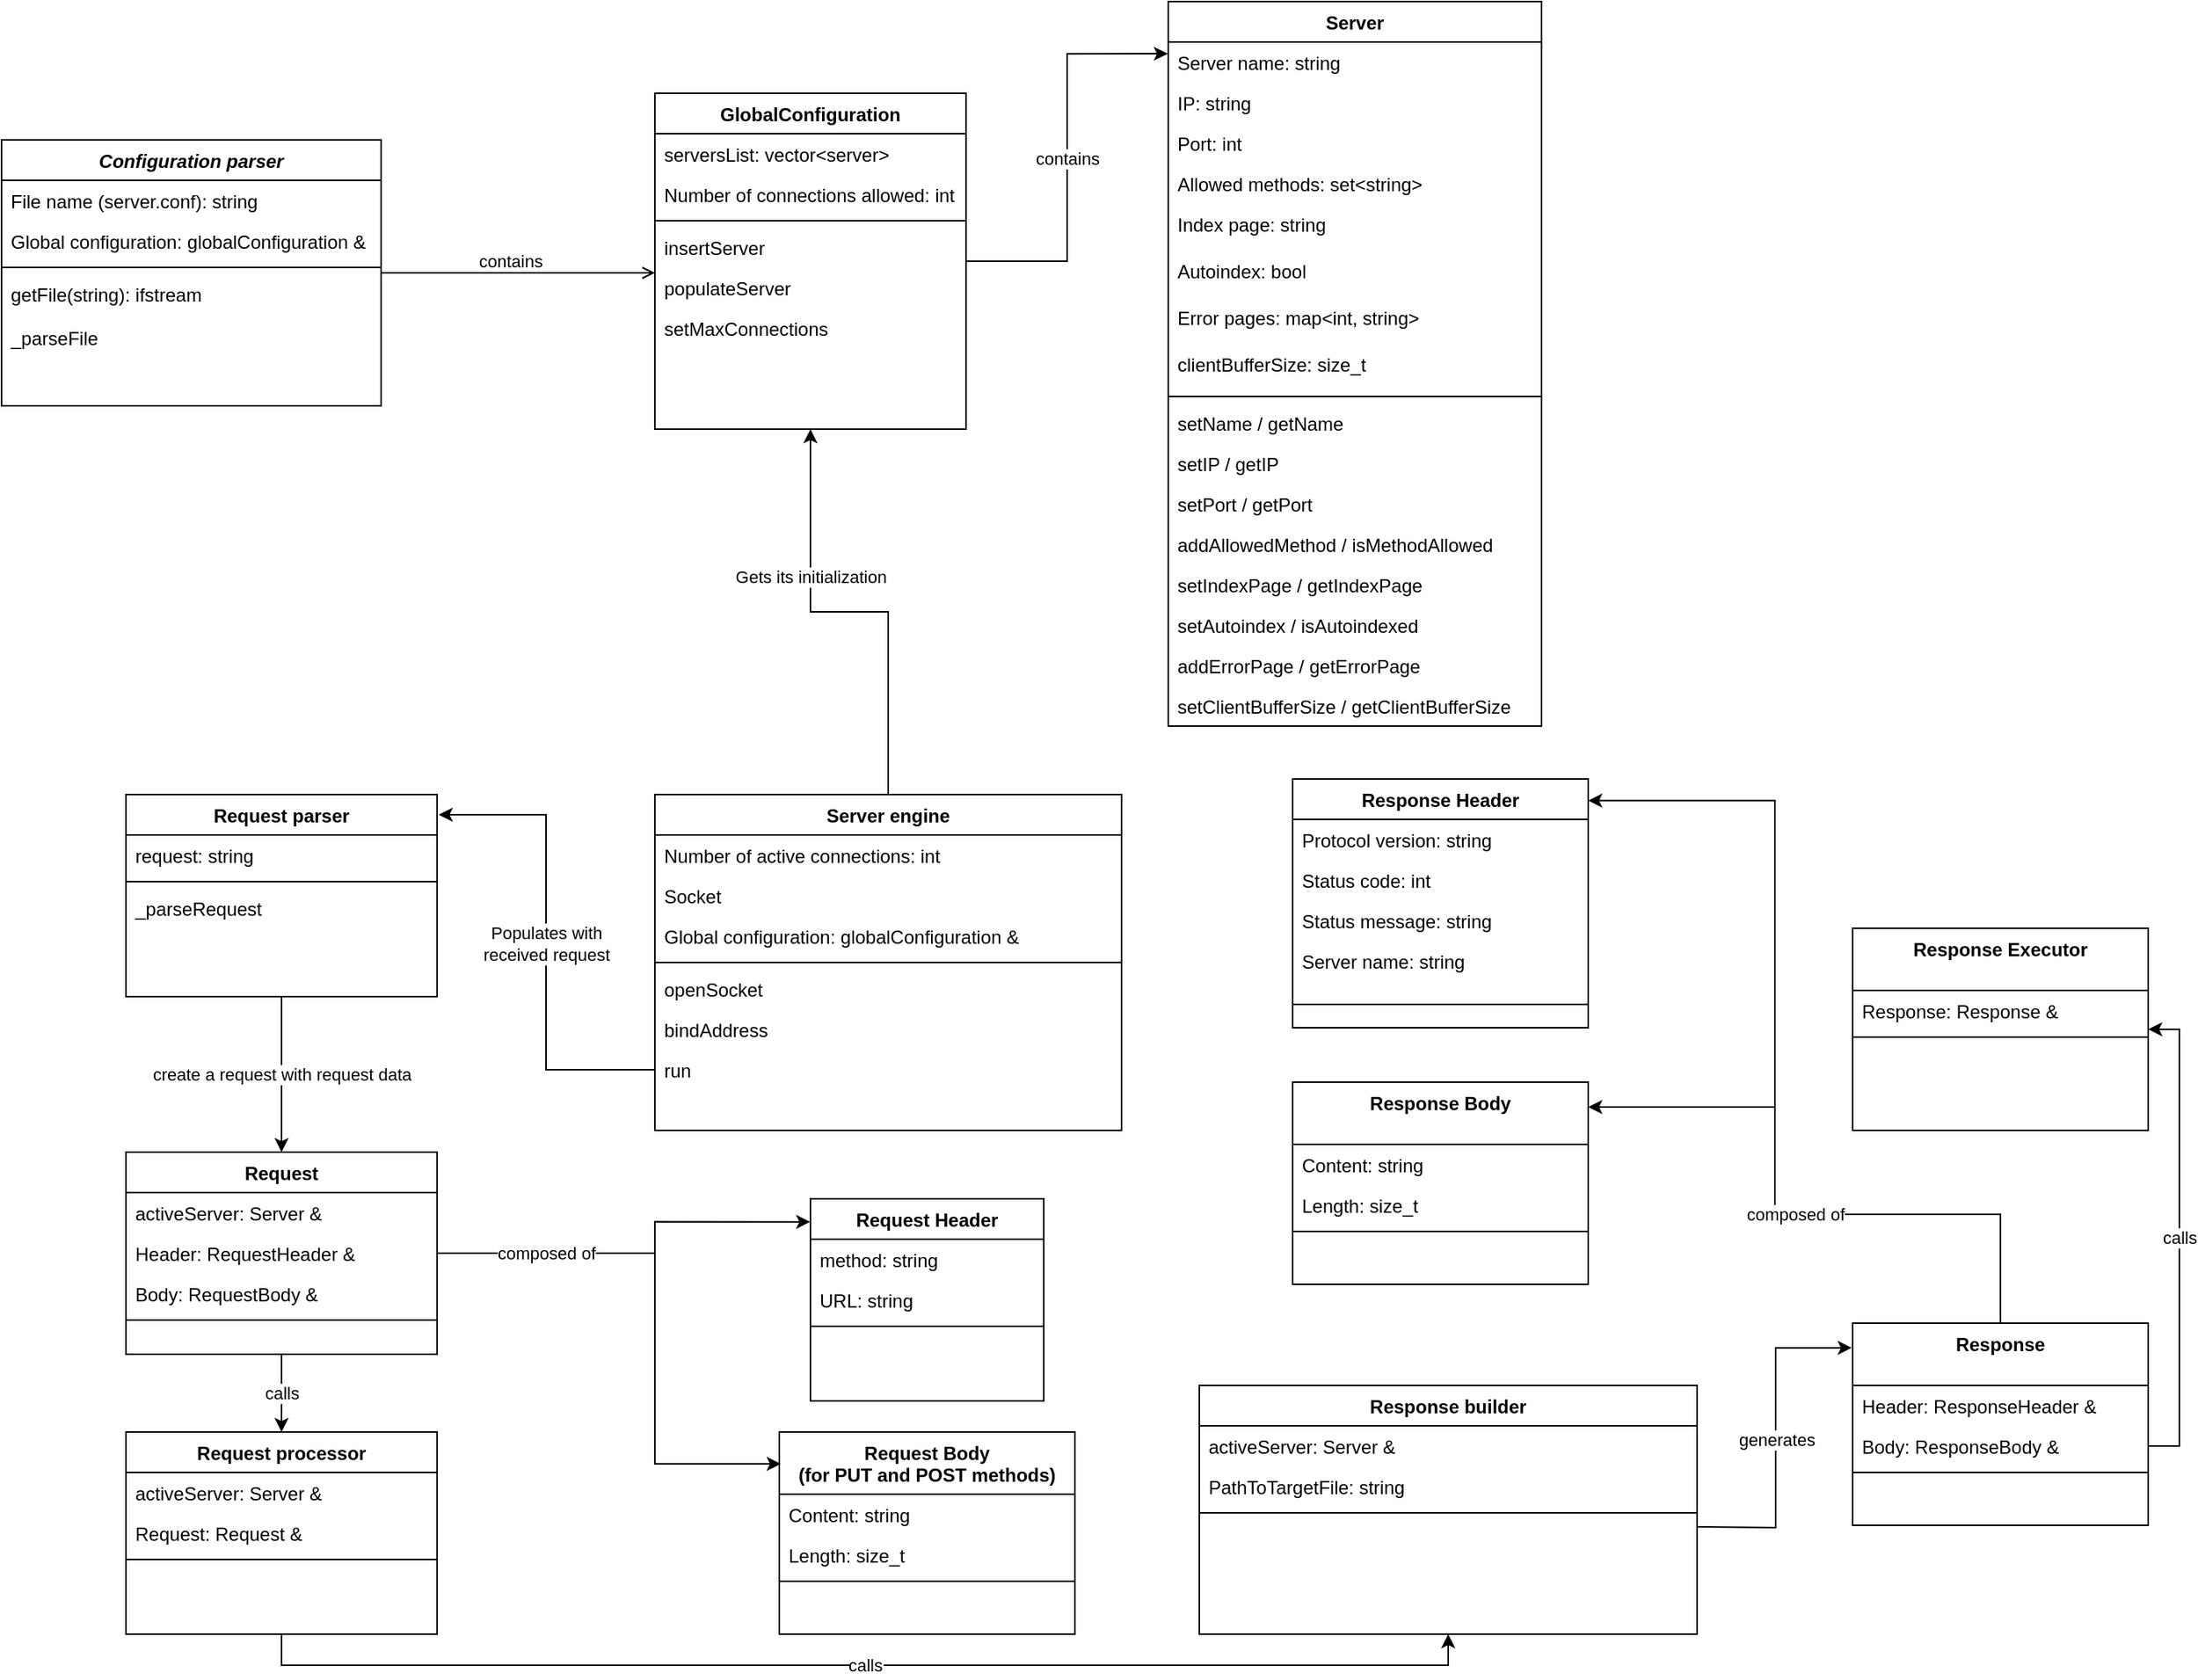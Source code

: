 <mxfile>
    <diagram id="C5RBs43oDa-KdzZeNtuy" name="Page-1">
        <mxGraphModel dx="722" dy="801" grid="1" gridSize="10" guides="1" tooltips="1" connect="1" arrows="1" fold="1" page="1" pageScale="1" pageWidth="1500" pageHeight="1169" math="0" shadow="0">
            <root>
                <mxCell id="WIyWlLk6GJQsqaUBKTNV-0"/>
                <mxCell id="WIyWlLk6GJQsqaUBKTNV-1" parent="WIyWlLk6GJQsqaUBKTNV-0"/>
                <mxCell id="zkfFHV4jXpPFQw0GAbJ--0" value="Configuration parser" style="swimlane;fontStyle=3;align=center;verticalAlign=top;childLayout=stackLayout;horizontal=1;startSize=26;horizontalStack=0;resizeParent=1;resizeLast=0;collapsible=1;marginBottom=0;rounded=0;shadow=0;strokeWidth=1;" parent="WIyWlLk6GJQsqaUBKTNV-1" vertex="1">
                    <mxGeometry x="10" y="129" width="244" height="171" as="geometry">
                        <mxRectangle x="230" y="140" width="160" height="26" as="alternateBounds"/>
                    </mxGeometry>
                </mxCell>
                <mxCell id="zkfFHV4jXpPFQw0GAbJ--1" value="File name (server.conf): string" style="text;align=left;verticalAlign=top;spacingLeft=4;spacingRight=4;overflow=hidden;rotatable=0;points=[[0,0.5],[1,0.5]];portConstraint=eastwest;" parent="zkfFHV4jXpPFQw0GAbJ--0" vertex="1">
                    <mxGeometry y="26" width="244" height="26" as="geometry"/>
                </mxCell>
                <mxCell id="zkfFHV4jXpPFQw0GAbJ--2" value="Global configuration: globalConfiguration &amp;" style="text;align=left;verticalAlign=top;spacingLeft=4;spacingRight=4;overflow=hidden;rotatable=0;points=[[0,0.5],[1,0.5]];portConstraint=eastwest;rounded=0;shadow=0;html=0;" parent="zkfFHV4jXpPFQw0GAbJ--0" vertex="1">
                    <mxGeometry y="52" width="244" height="26" as="geometry"/>
                </mxCell>
                <mxCell id="zkfFHV4jXpPFQw0GAbJ--4" value="" style="line;html=1;strokeWidth=1;align=left;verticalAlign=middle;spacingTop=-1;spacingLeft=3;spacingRight=3;rotatable=0;labelPosition=right;points=[];portConstraint=eastwest;" parent="zkfFHV4jXpPFQw0GAbJ--0" vertex="1">
                    <mxGeometry y="78" width="244" height="8" as="geometry"/>
                </mxCell>
                <mxCell id="oprgUAEJjMY1lW2L3Nvr-45" value="getFile(string): ifstream" style="text;align=left;verticalAlign=top;spacingLeft=4;spacingRight=4;overflow=hidden;rotatable=0;points=[[0,0.5],[1,0.5]];portConstraint=eastwest;" parent="zkfFHV4jXpPFQw0GAbJ--0" vertex="1">
                    <mxGeometry y="86" width="244" height="28" as="geometry"/>
                </mxCell>
                <mxCell id="zkfFHV4jXpPFQw0GAbJ--5" value="_parseFile" style="text;align=left;verticalAlign=top;spacingLeft=4;spacingRight=4;overflow=hidden;rotatable=0;points=[[0,0.5],[1,0.5]];portConstraint=eastwest;" parent="zkfFHV4jXpPFQw0GAbJ--0" vertex="1">
                    <mxGeometry y="114" width="244" height="30" as="geometry"/>
                </mxCell>
                <mxCell id="oprgUAEJjMY1lW2L3Nvr-10" value="contains" style="edgeStyle=orthogonalEdgeStyle;rounded=0;orthogonalLoop=1;jettySize=auto;html=1;entryX=-0.001;entryY=0.072;entryDx=0;entryDy=0;entryPerimeter=0;" parent="WIyWlLk6GJQsqaUBKTNV-1" source="zkfFHV4jXpPFQw0GAbJ--17" target="oprgUAEJjMY1lW2L3Nvr-1" edge="1">
                    <mxGeometry relative="1" as="geometry"/>
                </mxCell>
                <mxCell id="zkfFHV4jXpPFQw0GAbJ--17" value="GlobalConfiguration" style="swimlane;fontStyle=1;align=center;verticalAlign=top;childLayout=stackLayout;horizontal=1;startSize=26;horizontalStack=0;resizeParent=1;resizeLast=0;collapsible=1;marginBottom=0;rounded=0;shadow=0;strokeWidth=1;" parent="WIyWlLk6GJQsqaUBKTNV-1" vertex="1">
                    <mxGeometry x="430" y="99" width="200" height="216" as="geometry">
                        <mxRectangle x="550" y="140" width="160" height="26" as="alternateBounds"/>
                    </mxGeometry>
                </mxCell>
                <mxCell id="zkfFHV4jXpPFQw0GAbJ--18" value="serversList: vector&lt;server&gt;" style="text;align=left;verticalAlign=top;spacingLeft=4;spacingRight=4;overflow=hidden;rotatable=0;points=[[0,0.5],[1,0.5]];portConstraint=eastwest;" parent="zkfFHV4jXpPFQw0GAbJ--17" vertex="1">
                    <mxGeometry y="26" width="200" height="26" as="geometry"/>
                </mxCell>
                <mxCell id="zkfFHV4jXpPFQw0GAbJ--19" value="Number of connections allowed: int" style="text;align=left;verticalAlign=top;spacingLeft=4;spacingRight=4;overflow=hidden;rotatable=0;points=[[0,0.5],[1,0.5]];portConstraint=eastwest;rounded=0;shadow=0;html=0;" parent="zkfFHV4jXpPFQw0GAbJ--17" vertex="1">
                    <mxGeometry y="52" width="200" height="26" as="geometry"/>
                </mxCell>
                <mxCell id="zkfFHV4jXpPFQw0GAbJ--23" value="" style="line;html=1;strokeWidth=1;align=left;verticalAlign=middle;spacingTop=-1;spacingLeft=3;spacingRight=3;rotatable=0;labelPosition=right;points=[];portConstraint=eastwest;" parent="zkfFHV4jXpPFQw0GAbJ--17" vertex="1">
                    <mxGeometry y="78" width="200" height="8" as="geometry"/>
                </mxCell>
                <mxCell id="zkfFHV4jXpPFQw0GAbJ--24" value="insertServer" style="text;align=left;verticalAlign=top;spacingLeft=4;spacingRight=4;overflow=hidden;rotatable=0;points=[[0,0.5],[1,0.5]];portConstraint=eastwest;" parent="zkfFHV4jXpPFQw0GAbJ--17" vertex="1">
                    <mxGeometry y="86" width="200" height="26" as="geometry"/>
                </mxCell>
                <mxCell id="zkfFHV4jXpPFQw0GAbJ--25" value="populateServer" style="text;align=left;verticalAlign=top;spacingLeft=4;spacingRight=4;overflow=hidden;rotatable=0;points=[[0,0.5],[1,0.5]];portConstraint=eastwest;" parent="zkfFHV4jXpPFQw0GAbJ--17" vertex="1">
                    <mxGeometry y="112" width="200" height="26" as="geometry"/>
                </mxCell>
                <mxCell id="oprgUAEJjMY1lW2L3Nvr-37" value="setMaxConnections" style="text;align=left;verticalAlign=top;spacingLeft=4;spacingRight=4;overflow=hidden;rotatable=0;points=[[0,0.5],[1,0.5]];portConstraint=eastwest;" parent="zkfFHV4jXpPFQw0GAbJ--17" vertex="1">
                    <mxGeometry y="138" width="200" height="26" as="geometry"/>
                </mxCell>
                <mxCell id="zkfFHV4jXpPFQw0GAbJ--26" value="contains" style="endArrow=open;shadow=0;strokeWidth=1;rounded=0;endFill=1;edgeStyle=elbowEdgeStyle;elbow=vertical;" parent="WIyWlLk6GJQsqaUBKTNV-1" source="zkfFHV4jXpPFQw0GAbJ--0" target="zkfFHV4jXpPFQw0GAbJ--17" edge="1">
                    <mxGeometry x="-0.053" y="8" relative="1" as="geometry">
                        <mxPoint x="344" y="201" as="sourcePoint"/>
                        <mxPoint x="504" y="201" as="targetPoint"/>
                        <mxPoint as="offset"/>
                    </mxGeometry>
                </mxCell>
                <mxCell id="oprgUAEJjMY1lW2L3Nvr-1" value="Server" style="swimlane;fontStyle=1;align=center;verticalAlign=top;childLayout=stackLayout;horizontal=1;startSize=26;horizontalStack=0;resizeParent=1;resizeLast=0;collapsible=1;marginBottom=0;rounded=0;shadow=0;strokeWidth=1;glass=0;sketch=0;" parent="WIyWlLk6GJQsqaUBKTNV-1" vertex="1">
                    <mxGeometry x="760" y="40" width="240" height="466" as="geometry">
                        <mxRectangle x="550" y="140" width="160" height="26" as="alternateBounds"/>
                    </mxGeometry>
                </mxCell>
                <mxCell id="oprgUAEJjMY1lW2L3Nvr-3" value="Server name: string" style="text;align=left;verticalAlign=top;spacingLeft=4;spacingRight=4;overflow=hidden;rotatable=0;points=[[0,0.5],[1,0.5]];portConstraint=eastwest;rounded=0;shadow=0;html=0;fontStyle=0" parent="oprgUAEJjMY1lW2L3Nvr-1" vertex="1">
                    <mxGeometry y="26" width="240" height="26" as="geometry"/>
                </mxCell>
                <mxCell id="oprgUAEJjMY1lW2L3Nvr-2" value="IP: string" style="text;align=left;verticalAlign=top;spacingLeft=4;spacingRight=4;overflow=hidden;rotatable=0;points=[[0,0.5],[1,0.5]];portConstraint=eastwest;fontStyle=0" parent="oprgUAEJjMY1lW2L3Nvr-1" vertex="1">
                    <mxGeometry y="52" width="240" height="26" as="geometry"/>
                </mxCell>
                <mxCell id="oprgUAEJjMY1lW2L3Nvr-4" value="Port: int" style="text;align=left;verticalAlign=top;spacingLeft=4;spacingRight=4;overflow=hidden;rotatable=0;points=[[0,0.5],[1,0.5]];portConstraint=eastwest;rounded=0;shadow=0;html=0;fontStyle=0" parent="oprgUAEJjMY1lW2L3Nvr-1" vertex="1">
                    <mxGeometry y="78" width="240" height="26" as="geometry"/>
                </mxCell>
                <mxCell id="oprgUAEJjMY1lW2L3Nvr-5" value="Allowed methods: set&lt;string&gt;" style="text;align=left;verticalAlign=top;spacingLeft=4;spacingRight=4;overflow=hidden;rotatable=0;points=[[0,0.5],[1,0.5]];portConstraint=eastwest;rounded=0;shadow=0;html=0;fontStyle=0" parent="oprgUAEJjMY1lW2L3Nvr-1" vertex="1">
                    <mxGeometry y="104" width="240" height="26" as="geometry"/>
                </mxCell>
                <mxCell id="oprgUAEJjMY1lW2L3Nvr-6" value="Index page: string" style="text;align=left;verticalAlign=top;spacingLeft=4;spacingRight=4;overflow=hidden;rotatable=0;points=[[0,0.5],[1,0.5]];portConstraint=eastwest;rounded=0;shadow=0;html=0;fontStyle=0" parent="oprgUAEJjMY1lW2L3Nvr-1" vertex="1">
                    <mxGeometry y="130" width="240" height="30" as="geometry"/>
                </mxCell>
                <mxCell id="oprgUAEJjMY1lW2L3Nvr-36" value="Autoindex: bool" style="text;align=left;verticalAlign=top;spacingLeft=4;spacingRight=4;overflow=hidden;rotatable=0;points=[[0,0.5],[1,0.5]];portConstraint=eastwest;rounded=0;shadow=0;html=0;fontStyle=0" parent="oprgUAEJjMY1lW2L3Nvr-1" vertex="1">
                    <mxGeometry y="160" width="240" height="30" as="geometry"/>
                </mxCell>
                <mxCell id="oprgUAEJjMY1lW2L3Nvr-35" value="Error pages: map&lt;int, string&gt;" style="text;align=left;verticalAlign=top;spacingLeft=4;spacingRight=4;overflow=hidden;rotatable=0;points=[[0,0.5],[1,0.5]];portConstraint=eastwest;rounded=0;shadow=0;html=0;fontStyle=0" parent="oprgUAEJjMY1lW2L3Nvr-1" vertex="1">
                    <mxGeometry y="190" width="240" height="30" as="geometry"/>
                </mxCell>
                <mxCell id="oprgUAEJjMY1lW2L3Nvr-34" value="clientBufferSize: size_t" style="text;align=left;verticalAlign=top;spacingLeft=4;spacingRight=4;overflow=hidden;rotatable=0;points=[[0,0.5],[1,0.5]];portConstraint=eastwest;rounded=0;shadow=0;html=0;fontStyle=0" parent="oprgUAEJjMY1lW2L3Nvr-1" vertex="1">
                    <mxGeometry y="220" width="240" height="30" as="geometry"/>
                </mxCell>
                <mxCell id="oprgUAEJjMY1lW2L3Nvr-7" value="" style="line;html=1;strokeWidth=1;align=left;verticalAlign=middle;spacingTop=-1;spacingLeft=3;spacingRight=3;rotatable=0;labelPosition=right;points=[];portConstraint=eastwest;" parent="oprgUAEJjMY1lW2L3Nvr-1" vertex="1">
                    <mxGeometry y="250" width="240" height="8" as="geometry"/>
                </mxCell>
                <mxCell id="oprgUAEJjMY1lW2L3Nvr-9" value="setName / getName" style="text;align=left;verticalAlign=top;spacingLeft=4;spacingRight=4;overflow=hidden;rotatable=0;points=[[0,0.5],[1,0.5]];portConstraint=eastwest;" parent="oprgUAEJjMY1lW2L3Nvr-1" vertex="1">
                    <mxGeometry y="258" width="240" height="26" as="geometry"/>
                </mxCell>
                <mxCell id="oprgUAEJjMY1lW2L3Nvr-8" value="setIP / getIP" style="text;align=left;verticalAlign=top;spacingLeft=4;spacingRight=4;overflow=hidden;rotatable=0;points=[[0,0.5],[1,0.5]];portConstraint=eastwest;" parent="oprgUAEJjMY1lW2L3Nvr-1" vertex="1">
                    <mxGeometry y="284" width="240" height="26" as="geometry"/>
                </mxCell>
                <mxCell id="oprgUAEJjMY1lW2L3Nvr-17" value="setPort / getPort" style="text;align=left;verticalAlign=top;spacingLeft=4;spacingRight=4;overflow=hidden;rotatable=0;points=[[0,0.5],[1,0.5]];portConstraint=eastwest;" parent="oprgUAEJjMY1lW2L3Nvr-1" vertex="1">
                    <mxGeometry y="310" width="240" height="26" as="geometry"/>
                </mxCell>
                <mxCell id="0" value="addAllowedMethod / isMethodAllowed" style="text;align=left;verticalAlign=top;spacingLeft=4;spacingRight=4;overflow=hidden;rotatable=0;points=[[0,0.5],[1,0.5]];portConstraint=eastwest;" vertex="1" parent="oprgUAEJjMY1lW2L3Nvr-1">
                    <mxGeometry y="336" width="240" height="26" as="geometry"/>
                </mxCell>
                <mxCell id="1" value="setIndexPage / getIndexPage" style="text;align=left;verticalAlign=top;spacingLeft=4;spacingRight=4;overflow=hidden;rotatable=0;points=[[0,0.5],[1,0.5]];portConstraint=eastwest;" vertex="1" parent="oprgUAEJjMY1lW2L3Nvr-1">
                    <mxGeometry y="362" width="240" height="26" as="geometry"/>
                </mxCell>
                <mxCell id="oprgUAEJjMY1lW2L3Nvr-18" value="setAutoindex / isAutoindexed" style="text;align=left;verticalAlign=top;spacingLeft=4;spacingRight=4;overflow=hidden;rotatable=0;points=[[0,0.5],[1,0.5]];portConstraint=eastwest;" parent="oprgUAEJjMY1lW2L3Nvr-1" vertex="1">
                    <mxGeometry y="388" width="240" height="26" as="geometry"/>
                </mxCell>
                <mxCell id="qIc10v1bF7AHO4W7wMpP-0" value="addErrorPage / getErrorPage" style="text;align=left;verticalAlign=top;spacingLeft=4;spacingRight=4;overflow=hidden;rotatable=0;points=[[0,0.5],[1,0.5]];portConstraint=eastwest;" parent="oprgUAEJjMY1lW2L3Nvr-1" vertex="1">
                    <mxGeometry y="414" width="240" height="26" as="geometry"/>
                </mxCell>
                <mxCell id="oprgUAEJjMY1lW2L3Nvr-33" value="setClientBufferSize / getClientBufferSize" style="text;align=left;verticalAlign=top;spacingLeft=4;spacingRight=4;overflow=hidden;rotatable=0;points=[[0,0.5],[1,0.5]];portConstraint=eastwest;" parent="oprgUAEJjMY1lW2L3Nvr-1" vertex="1">
                    <mxGeometry y="440" width="240" height="26" as="geometry"/>
                </mxCell>
                <mxCell id="oprgUAEJjMY1lW2L3Nvr-40" value="Gets its initialization" style="edgeStyle=orthogonalEdgeStyle;rounded=0;orthogonalLoop=1;jettySize=auto;html=1;exitX=0.5;exitY=0;exitDx=0;exitDy=0;entryX=0.5;entryY=1;entryDx=0;entryDy=0;" parent="WIyWlLk6GJQsqaUBKTNV-1" source="oprgUAEJjMY1lW2L3Nvr-11" target="zkfFHV4jXpPFQw0GAbJ--17" edge="1">
                    <mxGeometry x="0.333" relative="1" as="geometry">
                        <mxPoint as="offset"/>
                    </mxGeometry>
                </mxCell>
                <mxCell id="oprgUAEJjMY1lW2L3Nvr-11" value="Server engine" style="swimlane;fontStyle=1;align=center;verticalAlign=top;childLayout=stackLayout;horizontal=1;startSize=26;horizontalStack=0;resizeParent=1;resizeLast=0;collapsible=1;marginBottom=0;rounded=0;shadow=0;strokeWidth=1;" parent="WIyWlLk6GJQsqaUBKTNV-1" vertex="1">
                    <mxGeometry x="430" y="550" width="300" height="216" as="geometry">
                        <mxRectangle x="550" y="140" width="160" height="26" as="alternateBounds"/>
                    </mxGeometry>
                </mxCell>
                <mxCell id="oprgUAEJjMY1lW2L3Nvr-12" value="Number of active connections: int" style="text;align=left;verticalAlign=top;spacingLeft=4;spacingRight=4;overflow=hidden;rotatable=0;points=[[0,0.5],[1,0.5]];portConstraint=eastwest;" parent="oprgUAEJjMY1lW2L3Nvr-11" vertex="1">
                    <mxGeometry y="26" width="300" height="26" as="geometry"/>
                </mxCell>
                <mxCell id="oprgUAEJjMY1lW2L3Nvr-44" value="Socket" style="text;align=left;verticalAlign=top;spacingLeft=4;spacingRight=4;overflow=hidden;rotatable=0;points=[[0,0.5],[1,0.5]];portConstraint=eastwest;" parent="oprgUAEJjMY1lW2L3Nvr-11" vertex="1">
                    <mxGeometry y="52" width="300" height="26" as="geometry"/>
                </mxCell>
                <mxCell id="wvSWcAqAvISwRuBZr9na-14" value="Global configuration: globalConfiguration &amp;" style="text;align=left;verticalAlign=top;spacingLeft=4;spacingRight=4;overflow=hidden;rotatable=0;points=[[0,0.5],[1,0.5]];portConstraint=eastwest;" parent="oprgUAEJjMY1lW2L3Nvr-11" vertex="1">
                    <mxGeometry y="78" width="300" height="26" as="geometry"/>
                </mxCell>
                <mxCell id="oprgUAEJjMY1lW2L3Nvr-14" value="" style="line;html=1;strokeWidth=1;align=left;verticalAlign=middle;spacingTop=-1;spacingLeft=3;spacingRight=3;rotatable=0;labelPosition=right;points=[];portConstraint=eastwest;" parent="oprgUAEJjMY1lW2L3Nvr-11" vertex="1">
                    <mxGeometry y="104" width="300" height="8" as="geometry"/>
                </mxCell>
                <mxCell id="oprgUAEJjMY1lW2L3Nvr-15" value="openSocket" style="text;align=left;verticalAlign=top;spacingLeft=4;spacingRight=4;overflow=hidden;rotatable=0;points=[[0,0.5],[1,0.5]];portConstraint=eastwest;" parent="oprgUAEJjMY1lW2L3Nvr-11" vertex="1">
                    <mxGeometry y="112" width="300" height="26" as="geometry"/>
                </mxCell>
                <mxCell id="oprgUAEJjMY1lW2L3Nvr-16" value="bindAddress" style="text;align=left;verticalAlign=top;spacingLeft=4;spacingRight=4;overflow=hidden;rotatable=0;points=[[0,0.5],[1,0.5]];portConstraint=eastwest;" parent="oprgUAEJjMY1lW2L3Nvr-11" vertex="1">
                    <mxGeometry y="138" width="300" height="26" as="geometry"/>
                </mxCell>
                <mxCell id="wvSWcAqAvISwRuBZr9na-0" value="run" style="text;align=left;verticalAlign=top;spacingLeft=4;spacingRight=4;overflow=hidden;rotatable=0;points=[[0,0.5],[1,0.5]];portConstraint=eastwest;" parent="oprgUAEJjMY1lW2L3Nvr-11" vertex="1">
                    <mxGeometry y="164" width="300" height="26" as="geometry"/>
                </mxCell>
                <mxCell id="wvSWcAqAvISwRuBZr9na-16" value="create a request with request data" style="edgeStyle=orthogonalEdgeStyle;rounded=0;orthogonalLoop=1;jettySize=auto;html=1;entryX=0.5;entryY=0;entryDx=0;entryDy=0;" parent="WIyWlLk6GJQsqaUBKTNV-1" source="wvSWcAqAvISwRuBZr9na-1" target="oh0f0KSU-UFR9U9z4vLB-1" edge="1">
                    <mxGeometry relative="1" as="geometry"/>
                </mxCell>
                <mxCell id="wvSWcAqAvISwRuBZr9na-1" value="Request parser" style="swimlane;fontStyle=1;align=center;verticalAlign=top;childLayout=stackLayout;horizontal=1;startSize=26;horizontalStack=0;resizeParent=1;resizeLast=0;collapsible=1;marginBottom=0;rounded=0;shadow=0;strokeWidth=1;" parent="WIyWlLk6GJQsqaUBKTNV-1" vertex="1">
                    <mxGeometry x="90" y="550" width="200" height="130" as="geometry">
                        <mxRectangle x="550" y="140" width="160" height="26" as="alternateBounds"/>
                    </mxGeometry>
                </mxCell>
                <mxCell id="wvSWcAqAvISwRuBZr9na-2" value="request: string" style="text;align=left;verticalAlign=top;spacingLeft=4;spacingRight=4;overflow=hidden;rotatable=0;points=[[0,0.5],[1,0.5]];portConstraint=eastwest;" parent="wvSWcAqAvISwRuBZr9na-1" vertex="1">
                    <mxGeometry y="26" width="200" height="26" as="geometry"/>
                </mxCell>
                <mxCell id="wvSWcAqAvISwRuBZr9na-4" value="" style="line;html=1;strokeWidth=1;align=left;verticalAlign=middle;spacingTop=-1;spacingLeft=3;spacingRight=3;rotatable=0;labelPosition=right;points=[];portConstraint=eastwest;" parent="wvSWcAqAvISwRuBZr9na-1" vertex="1">
                    <mxGeometry y="52" width="200" height="8" as="geometry"/>
                </mxCell>
                <mxCell id="wvSWcAqAvISwRuBZr9na-6" value="_parseRequest" style="text;align=left;verticalAlign=top;spacingLeft=4;spacingRight=4;overflow=hidden;rotatable=0;points=[[0,0.5],[1,0.5]];portConstraint=eastwest;" parent="wvSWcAqAvISwRuBZr9na-1" vertex="1">
                    <mxGeometry y="60" width="200" height="26" as="geometry"/>
                </mxCell>
                <mxCell id="oh0f0KSU-UFR9U9z4vLB-6" value="calls" style="edgeStyle=orthogonalEdgeStyle;rounded=0;orthogonalLoop=1;jettySize=auto;html=1;exitX=0.5;exitY=1;exitDx=0;exitDy=0;entryX=0.5;entryY=0;entryDx=0;entryDy=0;" parent="WIyWlLk6GJQsqaUBKTNV-1" source="oh0f0KSU-UFR9U9z4vLB-1" target="wvSWcAqAvISwRuBZr9na-8" edge="1">
                    <mxGeometry relative="1" as="geometry">
                        <mxPoint x="220" y="930" as="targetPoint"/>
                    </mxGeometry>
                </mxCell>
                <mxCell id="km5rrZmNvYClRYxKiqd--18" value="calls" style="edgeStyle=orthogonalEdgeStyle;rounded=0;orthogonalLoop=1;jettySize=auto;html=1;entryX=0.5;entryY=1;entryDx=0;entryDy=0;" parent="WIyWlLk6GJQsqaUBKTNV-1" source="wvSWcAqAvISwRuBZr9na-8" target="km5rrZmNvYClRYxKiqd--0" edge="1">
                    <mxGeometry relative="1" as="geometry">
                        <Array as="points">
                            <mxPoint x="190" y="1110"/>
                            <mxPoint x="940" y="1110"/>
                        </Array>
                    </mxGeometry>
                </mxCell>
                <mxCell id="wvSWcAqAvISwRuBZr9na-8" value="Request processor" style="swimlane;fontStyle=1;align=center;verticalAlign=top;childLayout=stackLayout;horizontal=1;startSize=26;horizontalStack=0;resizeParent=1;resizeLast=0;collapsible=1;marginBottom=0;rounded=0;shadow=0;strokeWidth=1;" parent="WIyWlLk6GJQsqaUBKTNV-1" vertex="1">
                    <mxGeometry x="90" y="960" width="200" height="130" as="geometry">
                        <mxRectangle x="550" y="140" width="160" height="26" as="alternateBounds"/>
                    </mxGeometry>
                </mxCell>
                <mxCell id="wvSWcAqAvISwRuBZr9na-9" value="activeServer: Server &amp;" style="text;align=left;verticalAlign=top;spacingLeft=4;spacingRight=4;overflow=hidden;rotatable=0;points=[[0,0.5],[1,0.5]];portConstraint=eastwest;" parent="wvSWcAqAvISwRuBZr9na-8" vertex="1">
                    <mxGeometry y="26" width="200" height="26" as="geometry"/>
                </mxCell>
                <mxCell id="wvSWcAqAvISwRuBZr9na-19" value="Request: Request &amp;" style="text;align=left;verticalAlign=top;spacingLeft=4;spacingRight=4;overflow=hidden;rotatable=0;points=[[0,0.5],[1,0.5]];portConstraint=eastwest;" parent="wvSWcAqAvISwRuBZr9na-8" vertex="1">
                    <mxGeometry y="52" width="200" height="26" as="geometry"/>
                </mxCell>
                <mxCell id="wvSWcAqAvISwRuBZr9na-10" value="" style="line;html=1;strokeWidth=1;align=left;verticalAlign=middle;spacingTop=-1;spacingLeft=3;spacingRight=3;rotatable=0;labelPosition=right;points=[];portConstraint=eastwest;" parent="wvSWcAqAvISwRuBZr9na-8" vertex="1">
                    <mxGeometry y="78" width="200" height="8" as="geometry"/>
                </mxCell>
                <mxCell id="wvSWcAqAvISwRuBZr9na-13" value="Populates with&lt;br&gt;received request" style="edgeStyle=orthogonalEdgeStyle;rounded=0;orthogonalLoop=1;jettySize=auto;html=1;entryX=1.005;entryY=0.1;entryDx=0;entryDy=0;entryPerimeter=0;" parent="WIyWlLk6GJQsqaUBKTNV-1" source="wvSWcAqAvISwRuBZr9na-0" target="wvSWcAqAvISwRuBZr9na-1" edge="1">
                    <mxGeometry relative="1" as="geometry"/>
                </mxCell>
                <mxCell id="oh0f0KSU-UFR9U9z4vLB-1" value="Request" style="swimlane;fontStyle=1;align=center;verticalAlign=top;childLayout=stackLayout;horizontal=1;startSize=26;horizontalStack=0;resizeParent=1;resizeLast=0;collapsible=1;marginBottom=0;rounded=0;shadow=0;strokeWidth=1;" parent="WIyWlLk6GJQsqaUBKTNV-1" vertex="1">
                    <mxGeometry x="90" y="780" width="200" height="130" as="geometry">
                        <mxRectangle x="550" y="140" width="160" height="26" as="alternateBounds"/>
                    </mxGeometry>
                </mxCell>
                <mxCell id="oh0f0KSU-UFR9U9z4vLB-2" value="activeServer: Server &amp;" style="text;align=left;verticalAlign=top;spacingLeft=4;spacingRight=4;overflow=hidden;rotatable=0;points=[[0,0.5],[1,0.5]];portConstraint=eastwest;" parent="oh0f0KSU-UFR9U9z4vLB-1" vertex="1">
                    <mxGeometry y="26" width="200" height="26" as="geometry"/>
                </mxCell>
                <mxCell id="oh0f0KSU-UFR9U9z4vLB-3" value="Header: RequestHeader &amp;" style="text;align=left;verticalAlign=top;spacingLeft=4;spacingRight=4;overflow=hidden;rotatable=0;points=[[0,0.5],[1,0.5]];portConstraint=eastwest;" parent="oh0f0KSU-UFR9U9z4vLB-1" vertex="1">
                    <mxGeometry y="52" width="200" height="26" as="geometry"/>
                </mxCell>
                <mxCell id="km5rrZmNvYClRYxKiqd--15" value="Body: RequestBody &amp;" style="text;align=left;verticalAlign=top;spacingLeft=4;spacingRight=4;overflow=hidden;rotatable=0;points=[[0,0.5],[1,0.5]];portConstraint=eastwest;" parent="oh0f0KSU-UFR9U9z4vLB-1" vertex="1">
                    <mxGeometry y="78" width="200" height="26" as="geometry"/>
                </mxCell>
                <mxCell id="oh0f0KSU-UFR9U9z4vLB-4" value="" style="line;html=1;strokeWidth=1;align=left;verticalAlign=middle;spacingTop=-1;spacingLeft=3;spacingRight=3;rotatable=0;labelPosition=right;points=[];portConstraint=eastwest;" parent="oh0f0KSU-UFR9U9z4vLB-1" vertex="1">
                    <mxGeometry y="104" width="200" height="8" as="geometry"/>
                </mxCell>
                <mxCell id="oh0f0KSU-UFR9U9z4vLB-7" value="Request Header" style="swimlane;fontStyle=1;align=center;verticalAlign=top;childLayout=stackLayout;horizontal=1;startSize=26;horizontalStack=0;resizeParent=1;resizeLast=0;collapsible=1;marginBottom=0;rounded=0;shadow=0;strokeWidth=1;" parent="WIyWlLk6GJQsqaUBKTNV-1" vertex="1">
                    <mxGeometry x="530" y="810" width="150" height="130" as="geometry">
                        <mxRectangle x="550" y="140" width="160" height="26" as="alternateBounds"/>
                    </mxGeometry>
                </mxCell>
                <mxCell id="oh0f0KSU-UFR9U9z4vLB-8" value="method: string" style="text;align=left;verticalAlign=top;spacingLeft=4;spacingRight=4;overflow=hidden;rotatable=0;points=[[0,0.5],[1,0.5]];portConstraint=eastwest;" parent="oh0f0KSU-UFR9U9z4vLB-7" vertex="1">
                    <mxGeometry y="26" width="150" height="26" as="geometry"/>
                </mxCell>
                <mxCell id="oh0f0KSU-UFR9U9z4vLB-9" value="URL: string" style="text;align=left;verticalAlign=top;spacingLeft=4;spacingRight=4;overflow=hidden;rotatable=0;points=[[0,0.5],[1,0.5]];portConstraint=eastwest;" parent="oh0f0KSU-UFR9U9z4vLB-7" vertex="1">
                    <mxGeometry y="52" width="150" height="26" as="geometry"/>
                </mxCell>
                <mxCell id="oh0f0KSU-UFR9U9z4vLB-10" value="" style="line;html=1;strokeWidth=1;align=left;verticalAlign=middle;spacingTop=-1;spacingLeft=3;spacingRight=3;rotatable=0;labelPosition=right;points=[];portConstraint=eastwest;" parent="oh0f0KSU-UFR9U9z4vLB-7" vertex="1">
                    <mxGeometry y="78" width="150" height="8" as="geometry"/>
                </mxCell>
                <mxCell id="oh0f0KSU-UFR9U9z4vLB-11" value="Request Body&#10;(for PUT and POST methods)" style="swimlane;fontStyle=1;align=center;verticalAlign=top;childLayout=stackLayout;horizontal=1;startSize=40;horizontalStack=0;resizeParent=1;resizeLast=0;collapsible=1;marginBottom=0;rounded=0;shadow=0;strokeWidth=1;" parent="WIyWlLk6GJQsqaUBKTNV-1" vertex="1">
                    <mxGeometry x="510" y="960" width="190" height="130" as="geometry">
                        <mxRectangle x="550" y="140" width="160" height="26" as="alternateBounds"/>
                    </mxGeometry>
                </mxCell>
                <mxCell id="oh0f0KSU-UFR9U9z4vLB-12" value="Content: string" style="text;align=left;verticalAlign=top;spacingLeft=4;spacingRight=4;overflow=hidden;rotatable=0;points=[[0,0.5],[1,0.5]];portConstraint=eastwest;" parent="oh0f0KSU-UFR9U9z4vLB-11" vertex="1">
                    <mxGeometry y="40" width="190" height="26" as="geometry"/>
                </mxCell>
                <mxCell id="oh0f0KSU-UFR9U9z4vLB-13" value="Length: size_t" style="text;align=left;verticalAlign=top;spacingLeft=4;spacingRight=4;overflow=hidden;rotatable=0;points=[[0,0.5],[1,0.5]];portConstraint=eastwest;" parent="oh0f0KSU-UFR9U9z4vLB-11" vertex="1">
                    <mxGeometry y="66" width="190" height="26" as="geometry"/>
                </mxCell>
                <mxCell id="oh0f0KSU-UFR9U9z4vLB-14" value="" style="line;html=1;strokeWidth=1;align=left;verticalAlign=middle;spacingTop=-1;spacingLeft=3;spacingRight=3;rotatable=0;labelPosition=right;points=[];portConstraint=eastwest;" parent="oh0f0KSU-UFR9U9z4vLB-11" vertex="1">
                    <mxGeometry y="92" width="190" height="8" as="geometry"/>
                </mxCell>
                <mxCell id="oh0f0KSU-UFR9U9z4vLB-15" style="edgeStyle=orthogonalEdgeStyle;rounded=0;orthogonalLoop=1;jettySize=auto;html=1;entryX=-0.001;entryY=0.114;entryDx=0;entryDy=0;entryPerimeter=0;" parent="WIyWlLk6GJQsqaUBKTNV-1" source="oh0f0KSU-UFR9U9z4vLB-3" target="oh0f0KSU-UFR9U9z4vLB-7" edge="1">
                    <mxGeometry relative="1" as="geometry">
                        <Array as="points">
                            <mxPoint x="430" y="845"/>
                            <mxPoint x="430" y="825"/>
                        </Array>
                    </mxGeometry>
                </mxCell>
                <mxCell id="oh0f0KSU-UFR9U9z4vLB-16" value="composed of" style="edgeStyle=orthogonalEdgeStyle;rounded=0;orthogonalLoop=1;jettySize=auto;html=1;exitX=1;exitY=0.5;exitDx=0;exitDy=0;entryX=0.005;entryY=0.158;entryDx=0;entryDy=0;entryPerimeter=0;" parent="WIyWlLk6GJQsqaUBKTNV-1" source="oh0f0KSU-UFR9U9z4vLB-3" target="oh0f0KSU-UFR9U9z4vLB-11" edge="1">
                    <mxGeometry x="-0.607" relative="1" as="geometry">
                        <Array as="points">
                            <mxPoint x="430" y="845"/>
                            <mxPoint x="430" y="981"/>
                        </Array>
                        <mxPoint as="offset"/>
                    </mxGeometry>
                </mxCell>
                <mxCell id="km5rrZmNvYClRYxKiqd--16" style="edgeStyle=orthogonalEdgeStyle;rounded=0;orthogonalLoop=1;jettySize=auto;html=1;entryX=1;entryY=0.087;entryDx=0;entryDy=0;entryPerimeter=0;exitX=0.5;exitY=0;exitDx=0;exitDy=0;" parent="WIyWlLk6GJQsqaUBKTNV-1" source="km5rrZmNvYClRYxKiqd--21" target="km5rrZmNvYClRYxKiqd--4" edge="1">
                    <mxGeometry relative="1" as="geometry">
                        <Array as="points">
                            <mxPoint x="1295" y="820"/>
                            <mxPoint x="1150" y="820"/>
                            <mxPoint x="1150" y="554"/>
                        </Array>
                    </mxGeometry>
                </mxCell>
                <mxCell id="km5rrZmNvYClRYxKiqd--0" value="Response builder" style="swimlane;fontStyle=1;align=center;verticalAlign=top;childLayout=stackLayout;horizontal=1;startSize=26;horizontalStack=0;resizeParent=1;resizeLast=0;collapsible=1;marginBottom=0;rounded=0;shadow=0;strokeWidth=1;" parent="WIyWlLk6GJQsqaUBKTNV-1" vertex="1">
                    <mxGeometry x="780" y="930" width="320" height="160" as="geometry">
                        <mxRectangle x="550" y="140" width="160" height="26" as="alternateBounds"/>
                    </mxGeometry>
                </mxCell>
                <mxCell id="km5rrZmNvYClRYxKiqd--1" value="activeServer: Server &amp;" style="text;align=left;verticalAlign=top;spacingLeft=4;spacingRight=4;overflow=hidden;rotatable=0;points=[[0,0.5],[1,0.5]];portConstraint=eastwest;" parent="km5rrZmNvYClRYxKiqd--0" vertex="1">
                    <mxGeometry y="26" width="320" height="26" as="geometry"/>
                </mxCell>
                <mxCell id="km5rrZmNvYClRYxKiqd--2" value="PathToTargetFile: string" style="text;align=left;verticalAlign=top;spacingLeft=4;spacingRight=4;overflow=hidden;rotatable=0;points=[[0,0.5],[1,0.5]];portConstraint=eastwest;" parent="km5rrZmNvYClRYxKiqd--0" vertex="1">
                    <mxGeometry y="52" width="320" height="26" as="geometry"/>
                </mxCell>
                <mxCell id="km5rrZmNvYClRYxKiqd--3" value="" style="line;html=1;strokeWidth=1;align=left;verticalAlign=middle;spacingTop=-1;spacingLeft=3;spacingRight=3;rotatable=0;labelPosition=right;points=[];portConstraint=eastwest;" parent="km5rrZmNvYClRYxKiqd--0" vertex="1">
                    <mxGeometry y="78" width="320" height="8" as="geometry"/>
                </mxCell>
                <mxCell id="km5rrZmNvYClRYxKiqd--4" value="Response Header" style="swimlane;fontStyle=1;align=center;verticalAlign=top;childLayout=stackLayout;horizontal=1;startSize=26;horizontalStack=0;resizeParent=1;resizeLast=0;collapsible=1;marginBottom=0;rounded=0;shadow=0;strokeWidth=1;" parent="WIyWlLk6GJQsqaUBKTNV-1" vertex="1">
                    <mxGeometry x="840" y="540" width="190" height="160" as="geometry">
                        <mxRectangle x="550" y="140" width="160" height="26" as="alternateBounds"/>
                    </mxGeometry>
                </mxCell>
                <mxCell id="km5rrZmNvYClRYxKiqd--5" value="Protocol version: string" style="text;align=left;verticalAlign=top;spacingLeft=4;spacingRight=4;overflow=hidden;rotatable=0;points=[[0,0.5],[1,0.5]];portConstraint=eastwest;" parent="km5rrZmNvYClRYxKiqd--4" vertex="1">
                    <mxGeometry y="26" width="190" height="26" as="geometry"/>
                </mxCell>
                <mxCell id="km5rrZmNvYClRYxKiqd--6" value="Status code: int" style="text;align=left;verticalAlign=top;spacingLeft=4;spacingRight=4;overflow=hidden;rotatable=0;points=[[0,0.5],[1,0.5]];portConstraint=eastwest;" parent="km5rrZmNvYClRYxKiqd--4" vertex="1">
                    <mxGeometry y="52" width="190" height="26" as="geometry"/>
                </mxCell>
                <mxCell id="km5rrZmNvYClRYxKiqd--14" value="Status message: string" style="text;align=left;verticalAlign=top;spacingLeft=4;spacingRight=4;overflow=hidden;rotatable=0;points=[[0,0.5],[1,0.5]];portConstraint=eastwest;" parent="km5rrZmNvYClRYxKiqd--4" vertex="1">
                    <mxGeometry y="78" width="190" height="26" as="geometry"/>
                </mxCell>
                <mxCell id="km5rrZmNvYClRYxKiqd--17" value="Server name: string" style="text;align=left;verticalAlign=top;spacingLeft=4;spacingRight=4;overflow=hidden;rotatable=0;points=[[0,0.5],[1,0.5]];portConstraint=eastwest;" parent="km5rrZmNvYClRYxKiqd--4" vertex="1">
                    <mxGeometry y="104" width="190" height="26" as="geometry"/>
                </mxCell>
                <mxCell id="km5rrZmNvYClRYxKiqd--7" value="" style="line;html=1;strokeWidth=1;align=left;verticalAlign=middle;spacingTop=-1;spacingLeft=3;spacingRight=3;rotatable=0;labelPosition=right;points=[];portConstraint=eastwest;" parent="km5rrZmNvYClRYxKiqd--4" vertex="1">
                    <mxGeometry y="130" width="190" height="30" as="geometry"/>
                </mxCell>
                <mxCell id="km5rrZmNvYClRYxKiqd--8" value="Response Body" style="swimlane;fontStyle=1;align=center;verticalAlign=top;childLayout=stackLayout;horizontal=1;startSize=40;horizontalStack=0;resizeParent=1;resizeLast=0;collapsible=1;marginBottom=0;rounded=0;shadow=0;strokeWidth=1;" parent="WIyWlLk6GJQsqaUBKTNV-1" vertex="1">
                    <mxGeometry x="840" y="735" width="190" height="130" as="geometry">
                        <mxRectangle x="550" y="140" width="160" height="26" as="alternateBounds"/>
                    </mxGeometry>
                </mxCell>
                <mxCell id="km5rrZmNvYClRYxKiqd--9" value="Content: string" style="text;align=left;verticalAlign=top;spacingLeft=4;spacingRight=4;overflow=hidden;rotatable=0;points=[[0,0.5],[1,0.5]];portConstraint=eastwest;" parent="km5rrZmNvYClRYxKiqd--8" vertex="1">
                    <mxGeometry y="40" width="190" height="26" as="geometry"/>
                </mxCell>
                <mxCell id="km5rrZmNvYClRYxKiqd--10" value="Length: size_t" style="text;align=left;verticalAlign=top;spacingLeft=4;spacingRight=4;overflow=hidden;rotatable=0;points=[[0,0.5],[1,0.5]];portConstraint=eastwest;" parent="km5rrZmNvYClRYxKiqd--8" vertex="1">
                    <mxGeometry y="66" width="190" height="26" as="geometry"/>
                </mxCell>
                <mxCell id="km5rrZmNvYClRYxKiqd--11" value="" style="line;html=1;strokeWidth=1;align=left;verticalAlign=middle;spacingTop=-1;spacingLeft=3;spacingRight=3;rotatable=0;labelPosition=right;points=[];portConstraint=eastwest;" parent="km5rrZmNvYClRYxKiqd--8" vertex="1">
                    <mxGeometry y="92" width="190" height="8" as="geometry"/>
                </mxCell>
                <mxCell id="km5rrZmNvYClRYxKiqd--12" value="composed of" style="edgeStyle=orthogonalEdgeStyle;rounded=0;orthogonalLoop=1;jettySize=auto;html=1;entryX=1;entryY=0.123;entryDx=0;entryDy=0;entryPerimeter=0;exitX=0.5;exitY=0;exitDx=0;exitDy=0;" parent="WIyWlLk6GJQsqaUBKTNV-1" source="km5rrZmNvYClRYxKiqd--21" target="km5rrZmNvYClRYxKiqd--8" edge="1">
                    <mxGeometry relative="1" as="geometry">
                        <Array as="points">
                            <mxPoint x="1295" y="820"/>
                            <mxPoint x="1150" y="820"/>
                            <mxPoint x="1150" y="751"/>
                        </Array>
                    </mxGeometry>
                </mxCell>
                <mxCell id="km5rrZmNvYClRYxKiqd--21" value="Response" style="swimlane;fontStyle=1;align=center;verticalAlign=top;childLayout=stackLayout;horizontal=1;startSize=40;horizontalStack=0;resizeParent=1;resizeLast=0;collapsible=1;marginBottom=0;rounded=0;shadow=0;strokeWidth=1;" parent="WIyWlLk6GJQsqaUBKTNV-1" vertex="1">
                    <mxGeometry x="1200" y="890" width="190" height="130" as="geometry">
                        <mxRectangle x="550" y="140" width="160" height="26" as="alternateBounds"/>
                    </mxGeometry>
                </mxCell>
                <mxCell id="km5rrZmNvYClRYxKiqd--22" value="Header: ResponseHeader &amp;" style="text;align=left;verticalAlign=top;spacingLeft=4;spacingRight=4;overflow=hidden;rotatable=0;points=[[0,0.5],[1,0.5]];portConstraint=eastwest;" parent="km5rrZmNvYClRYxKiqd--21" vertex="1">
                    <mxGeometry y="40" width="190" height="26" as="geometry"/>
                </mxCell>
                <mxCell id="km5rrZmNvYClRYxKiqd--23" value="Body: ResponseBody &amp;" style="text;align=left;verticalAlign=top;spacingLeft=4;spacingRight=4;overflow=hidden;rotatable=0;points=[[0,0.5],[1,0.5]];portConstraint=eastwest;" parent="km5rrZmNvYClRYxKiqd--21" vertex="1">
                    <mxGeometry y="66" width="190" height="26" as="geometry"/>
                </mxCell>
                <mxCell id="km5rrZmNvYClRYxKiqd--24" value="" style="line;html=1;strokeWidth=1;align=left;verticalAlign=middle;spacingTop=-1;spacingLeft=3;spacingRight=3;rotatable=0;labelPosition=right;points=[];portConstraint=eastwest;" parent="km5rrZmNvYClRYxKiqd--21" vertex="1">
                    <mxGeometry y="92" width="190" height="8" as="geometry"/>
                </mxCell>
                <mxCell id="km5rrZmNvYClRYxKiqd--25" value="generates" style="edgeStyle=orthogonalEdgeStyle;rounded=0;orthogonalLoop=1;jettySize=auto;html=1;entryX=-0.003;entryY=0.122;entryDx=0;entryDy=0;entryPerimeter=0;" parent="WIyWlLk6GJQsqaUBKTNV-1" target="km5rrZmNvYClRYxKiqd--21" edge="1">
                    <mxGeometry relative="1" as="geometry">
                        <mxPoint x="1100" y="1021" as="sourcePoint"/>
                    </mxGeometry>
                </mxCell>
                <mxCell id="km5rrZmNvYClRYxKiqd--26" value="Response Executor" style="swimlane;fontStyle=1;align=center;verticalAlign=top;childLayout=stackLayout;horizontal=1;startSize=40;horizontalStack=0;resizeParent=1;resizeLast=0;collapsible=1;marginBottom=0;rounded=0;shadow=0;strokeWidth=1;" parent="WIyWlLk6GJQsqaUBKTNV-1" vertex="1">
                    <mxGeometry x="1200" y="636" width="190" height="130" as="geometry">
                        <mxRectangle x="550" y="140" width="160" height="26" as="alternateBounds"/>
                    </mxGeometry>
                </mxCell>
                <mxCell id="km5rrZmNvYClRYxKiqd--27" value="Response: Response &amp;" style="text;align=left;verticalAlign=top;spacingLeft=4;spacingRight=4;overflow=hidden;rotatable=0;points=[[0,0.5],[1,0.5]];portConstraint=eastwest;" parent="km5rrZmNvYClRYxKiqd--26" vertex="1">
                    <mxGeometry y="40" width="190" height="26" as="geometry"/>
                </mxCell>
                <mxCell id="km5rrZmNvYClRYxKiqd--29" value="" style="line;html=1;strokeWidth=1;align=left;verticalAlign=middle;spacingTop=-1;spacingLeft=3;spacingRight=3;rotatable=0;labelPosition=right;points=[];portConstraint=eastwest;" parent="km5rrZmNvYClRYxKiqd--26" vertex="1">
                    <mxGeometry y="66" width="190" height="8" as="geometry"/>
                </mxCell>
                <mxCell id="km5rrZmNvYClRYxKiqd--30" value="calls" style="edgeStyle=orthogonalEdgeStyle;rounded=0;orthogonalLoop=1;jettySize=auto;html=1;entryX=1;entryY=0.5;entryDx=0;entryDy=0;" parent="WIyWlLk6GJQsqaUBKTNV-1" source="km5rrZmNvYClRYxKiqd--23" target="km5rrZmNvYClRYxKiqd--26" edge="1">
                    <mxGeometry relative="1" as="geometry">
                        <Array as="points">
                            <mxPoint x="1410" y="969"/>
                            <mxPoint x="1410" y="701"/>
                        </Array>
                    </mxGeometry>
                </mxCell>
            </root>
        </mxGraphModel>
    </diagram>
</mxfile>